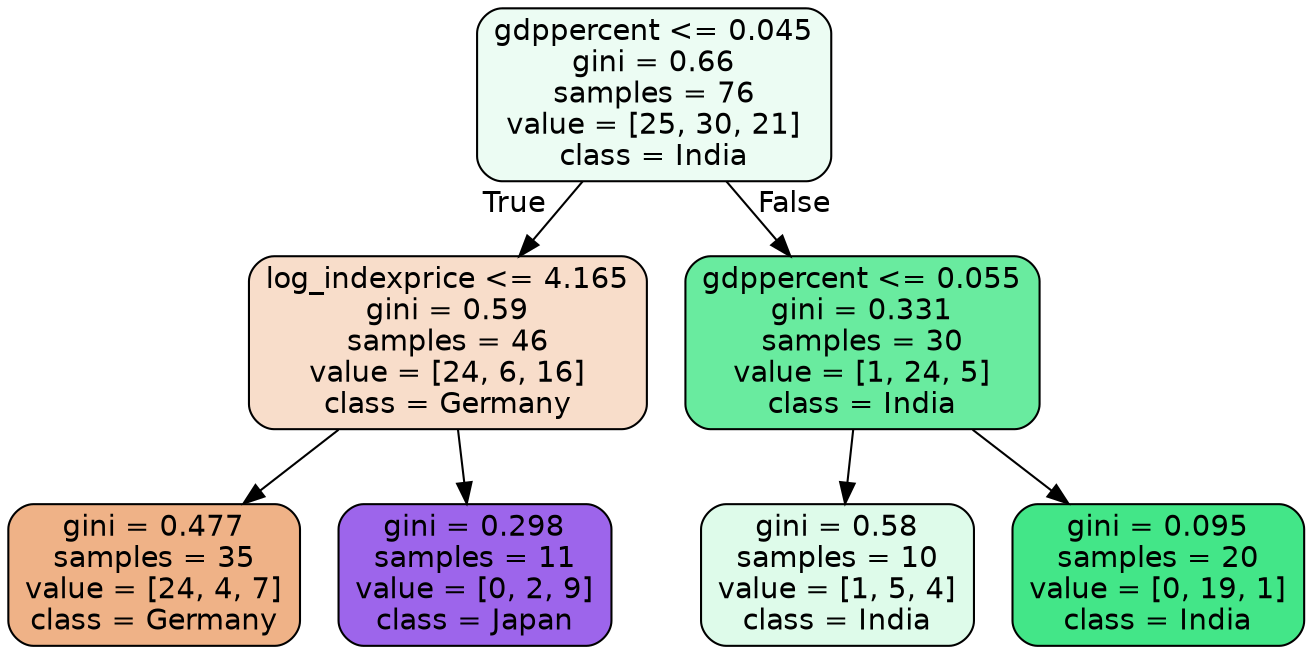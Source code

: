 digraph Tree {
node [shape=box, style="filled, rounded", color="black", fontname="helvetica"] ;
edge [fontname="helvetica"] ;
0 [label="gdppercent <= 0.045\ngini = 0.66\nsamples = 76\nvalue = [25, 30, 21]\nclass = India", fillcolor="#ecfcf3"] ;
1 [label="log_indexprice <= 4.165\ngini = 0.59\nsamples = 46\nvalue = [24, 6, 16]\nclass = Germany", fillcolor="#f8ddca"] ;
0 -> 1 [labeldistance=2.5, labelangle=45, headlabel="True"] ;
2 [label="gini = 0.477\nsamples = 35\nvalue = [24, 4, 7]\nclass = Germany", fillcolor="#efb287"] ;
1 -> 2 ;
3 [label="gini = 0.298\nsamples = 11\nvalue = [0, 2, 9]\nclass = Japan", fillcolor="#9d65eb"] ;
1 -> 3 ;
4 [label="gdppercent <= 0.055\ngini = 0.331\nsamples = 30\nvalue = [1, 24, 5]\nclass = India", fillcolor="#69eb9f"] ;
0 -> 4 [labeldistance=2.5, labelangle=-45, headlabel="False"] ;
5 [label="gini = 0.58\nsamples = 10\nvalue = [1, 5, 4]\nclass = India", fillcolor="#defbea"] ;
4 -> 5 ;
6 [label="gini = 0.095\nsamples = 20\nvalue = [0, 19, 1]\nclass = India", fillcolor="#43e688"] ;
4 -> 6 ;
}